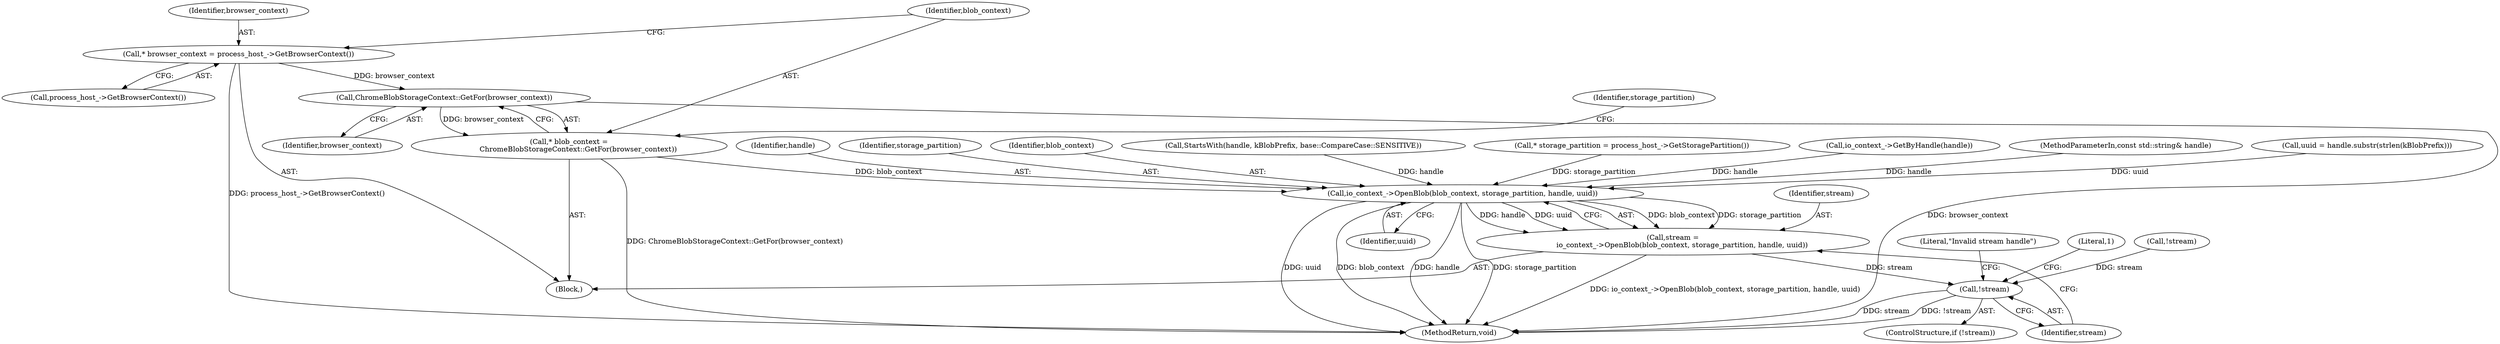 digraph "1_Chrome_3c8e4852477d5b1e2da877808c998dc57db9460f_9@pointer" {
"1000144" [label="(Call,ChromeBlobStorageContext::GetFor(browser_context))"];
"1000138" [label="(Call,* browser_context = process_host_->GetBrowserContext())"];
"1000142" [label="(Call,* blob_context =\n        ChromeBlobStorageContext::GetFor(browser_context))"];
"1000158" [label="(Call,io_context_->OpenBlob(blob_context, storage_partition, handle, uuid))"];
"1000156" [label="(Call,stream =\n        io_context_->OpenBlob(blob_context, storage_partition, handle, uuid))"];
"1000164" [label="(Call,!stream)"];
"1000142" [label="(Call,* blob_context =\n        ChromeBlobStorageContext::GetFor(browser_context))"];
"1000139" [label="(Identifier,browser_context)"];
"1000158" [label="(Call,io_context_->OpenBlob(blob_context, storage_partition, handle, uuid))"];
"1000161" [label="(Identifier,handle)"];
"1000165" [label="(Identifier,stream)"];
"1000163" [label="(ControlStructure,if (!stream))"];
"1000169" [label="(Literal,\"Invalid stream handle\")"];
"1000160" [label="(Identifier,storage_partition)"];
"1000159" [label="(Identifier,blob_context)"];
"1000162" [label="(Identifier,uuid)"];
"1000132" [label="(Call,StartsWith(handle, kBlobPrefix, base::CompareCase::SENSITIVE))"];
"1000156" [label="(Call,stream =\n        io_context_->OpenBlob(blob_context, storage_partition, handle, uuid))"];
"1000143" [label="(Identifier,blob_context)"];
"1000157" [label="(Identifier,stream)"];
"1000140" [label="(Call,process_host_->GetBrowserContext())"];
"1000144" [label="(Call,ChromeBlobStorageContext::GetFor(browser_context))"];
"1000147" [label="(Call,* storage_partition = process_host_->GetStoragePartition())"];
"1000174" [label="(Literal,1)"];
"1000124" [label="(Call,io_context_->GetByHandle(handle))"];
"1000128" [label="(Call,!stream)"];
"1000136" [label="(Block,)"];
"1000184" [label="(MethodReturn,void)"];
"1000138" [label="(Call,* browser_context = process_host_->GetBrowserContext())"];
"1000164" [label="(Call,!stream)"];
"1000101" [label="(MethodParameterIn,const std::string& handle)"];
"1000148" [label="(Identifier,storage_partition)"];
"1000145" [label="(Identifier,browser_context)"];
"1000151" [label="(Call,uuid = handle.substr(strlen(kBlobPrefix)))"];
"1000144" -> "1000142"  [label="AST: "];
"1000144" -> "1000145"  [label="CFG: "];
"1000145" -> "1000144"  [label="AST: "];
"1000142" -> "1000144"  [label="CFG: "];
"1000144" -> "1000184"  [label="DDG: browser_context"];
"1000144" -> "1000142"  [label="DDG: browser_context"];
"1000138" -> "1000144"  [label="DDG: browser_context"];
"1000138" -> "1000136"  [label="AST: "];
"1000138" -> "1000140"  [label="CFG: "];
"1000139" -> "1000138"  [label="AST: "];
"1000140" -> "1000138"  [label="AST: "];
"1000143" -> "1000138"  [label="CFG: "];
"1000138" -> "1000184"  [label="DDG: process_host_->GetBrowserContext()"];
"1000142" -> "1000136"  [label="AST: "];
"1000143" -> "1000142"  [label="AST: "];
"1000148" -> "1000142"  [label="CFG: "];
"1000142" -> "1000184"  [label="DDG: ChromeBlobStorageContext::GetFor(browser_context)"];
"1000142" -> "1000158"  [label="DDG: blob_context"];
"1000158" -> "1000156"  [label="AST: "];
"1000158" -> "1000162"  [label="CFG: "];
"1000159" -> "1000158"  [label="AST: "];
"1000160" -> "1000158"  [label="AST: "];
"1000161" -> "1000158"  [label="AST: "];
"1000162" -> "1000158"  [label="AST: "];
"1000156" -> "1000158"  [label="CFG: "];
"1000158" -> "1000184"  [label="DDG: storage_partition"];
"1000158" -> "1000184"  [label="DDG: uuid"];
"1000158" -> "1000184"  [label="DDG: blob_context"];
"1000158" -> "1000184"  [label="DDG: handle"];
"1000158" -> "1000156"  [label="DDG: blob_context"];
"1000158" -> "1000156"  [label="DDG: storage_partition"];
"1000158" -> "1000156"  [label="DDG: handle"];
"1000158" -> "1000156"  [label="DDG: uuid"];
"1000147" -> "1000158"  [label="DDG: storage_partition"];
"1000124" -> "1000158"  [label="DDG: handle"];
"1000132" -> "1000158"  [label="DDG: handle"];
"1000101" -> "1000158"  [label="DDG: handle"];
"1000151" -> "1000158"  [label="DDG: uuid"];
"1000156" -> "1000136"  [label="AST: "];
"1000157" -> "1000156"  [label="AST: "];
"1000165" -> "1000156"  [label="CFG: "];
"1000156" -> "1000184"  [label="DDG: io_context_->OpenBlob(blob_context, storage_partition, handle, uuid)"];
"1000156" -> "1000164"  [label="DDG: stream"];
"1000164" -> "1000163"  [label="AST: "];
"1000164" -> "1000165"  [label="CFG: "];
"1000165" -> "1000164"  [label="AST: "];
"1000169" -> "1000164"  [label="CFG: "];
"1000174" -> "1000164"  [label="CFG: "];
"1000164" -> "1000184"  [label="DDG: !stream"];
"1000164" -> "1000184"  [label="DDG: stream"];
"1000128" -> "1000164"  [label="DDG: stream"];
}
